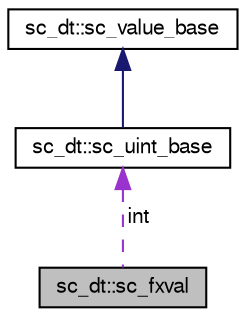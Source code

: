 digraph "sc_dt::sc_fxval"
{
  edge [fontname="FreeSans",fontsize="10",labelfontname="FreeSans",labelfontsize="10"];
  node [fontname="FreeSans",fontsize="10",shape=record];
  Node1 [label="sc_dt::sc_fxval",height=0.2,width=0.4,color="black", fillcolor="grey75", style="filled", fontcolor="black"];
  Node2 -> Node1 [dir="back",color="darkorchid3",fontsize="10",style="dashed",label=" int" ,fontname="FreeSans"];
  Node2 [label="sc_dt::sc_uint_base",height=0.2,width=0.4,color="black", fillcolor="white", style="filled",URL="$a01740.html"];
  Node3 -> Node2 [dir="back",color="midnightblue",fontsize="10",style="solid",fontname="FreeSans"];
  Node3 [label="sc_dt::sc_value_base",height=0.2,width=0.4,color="black", fillcolor="white", style="filled",URL="$a01772.html"];
}
